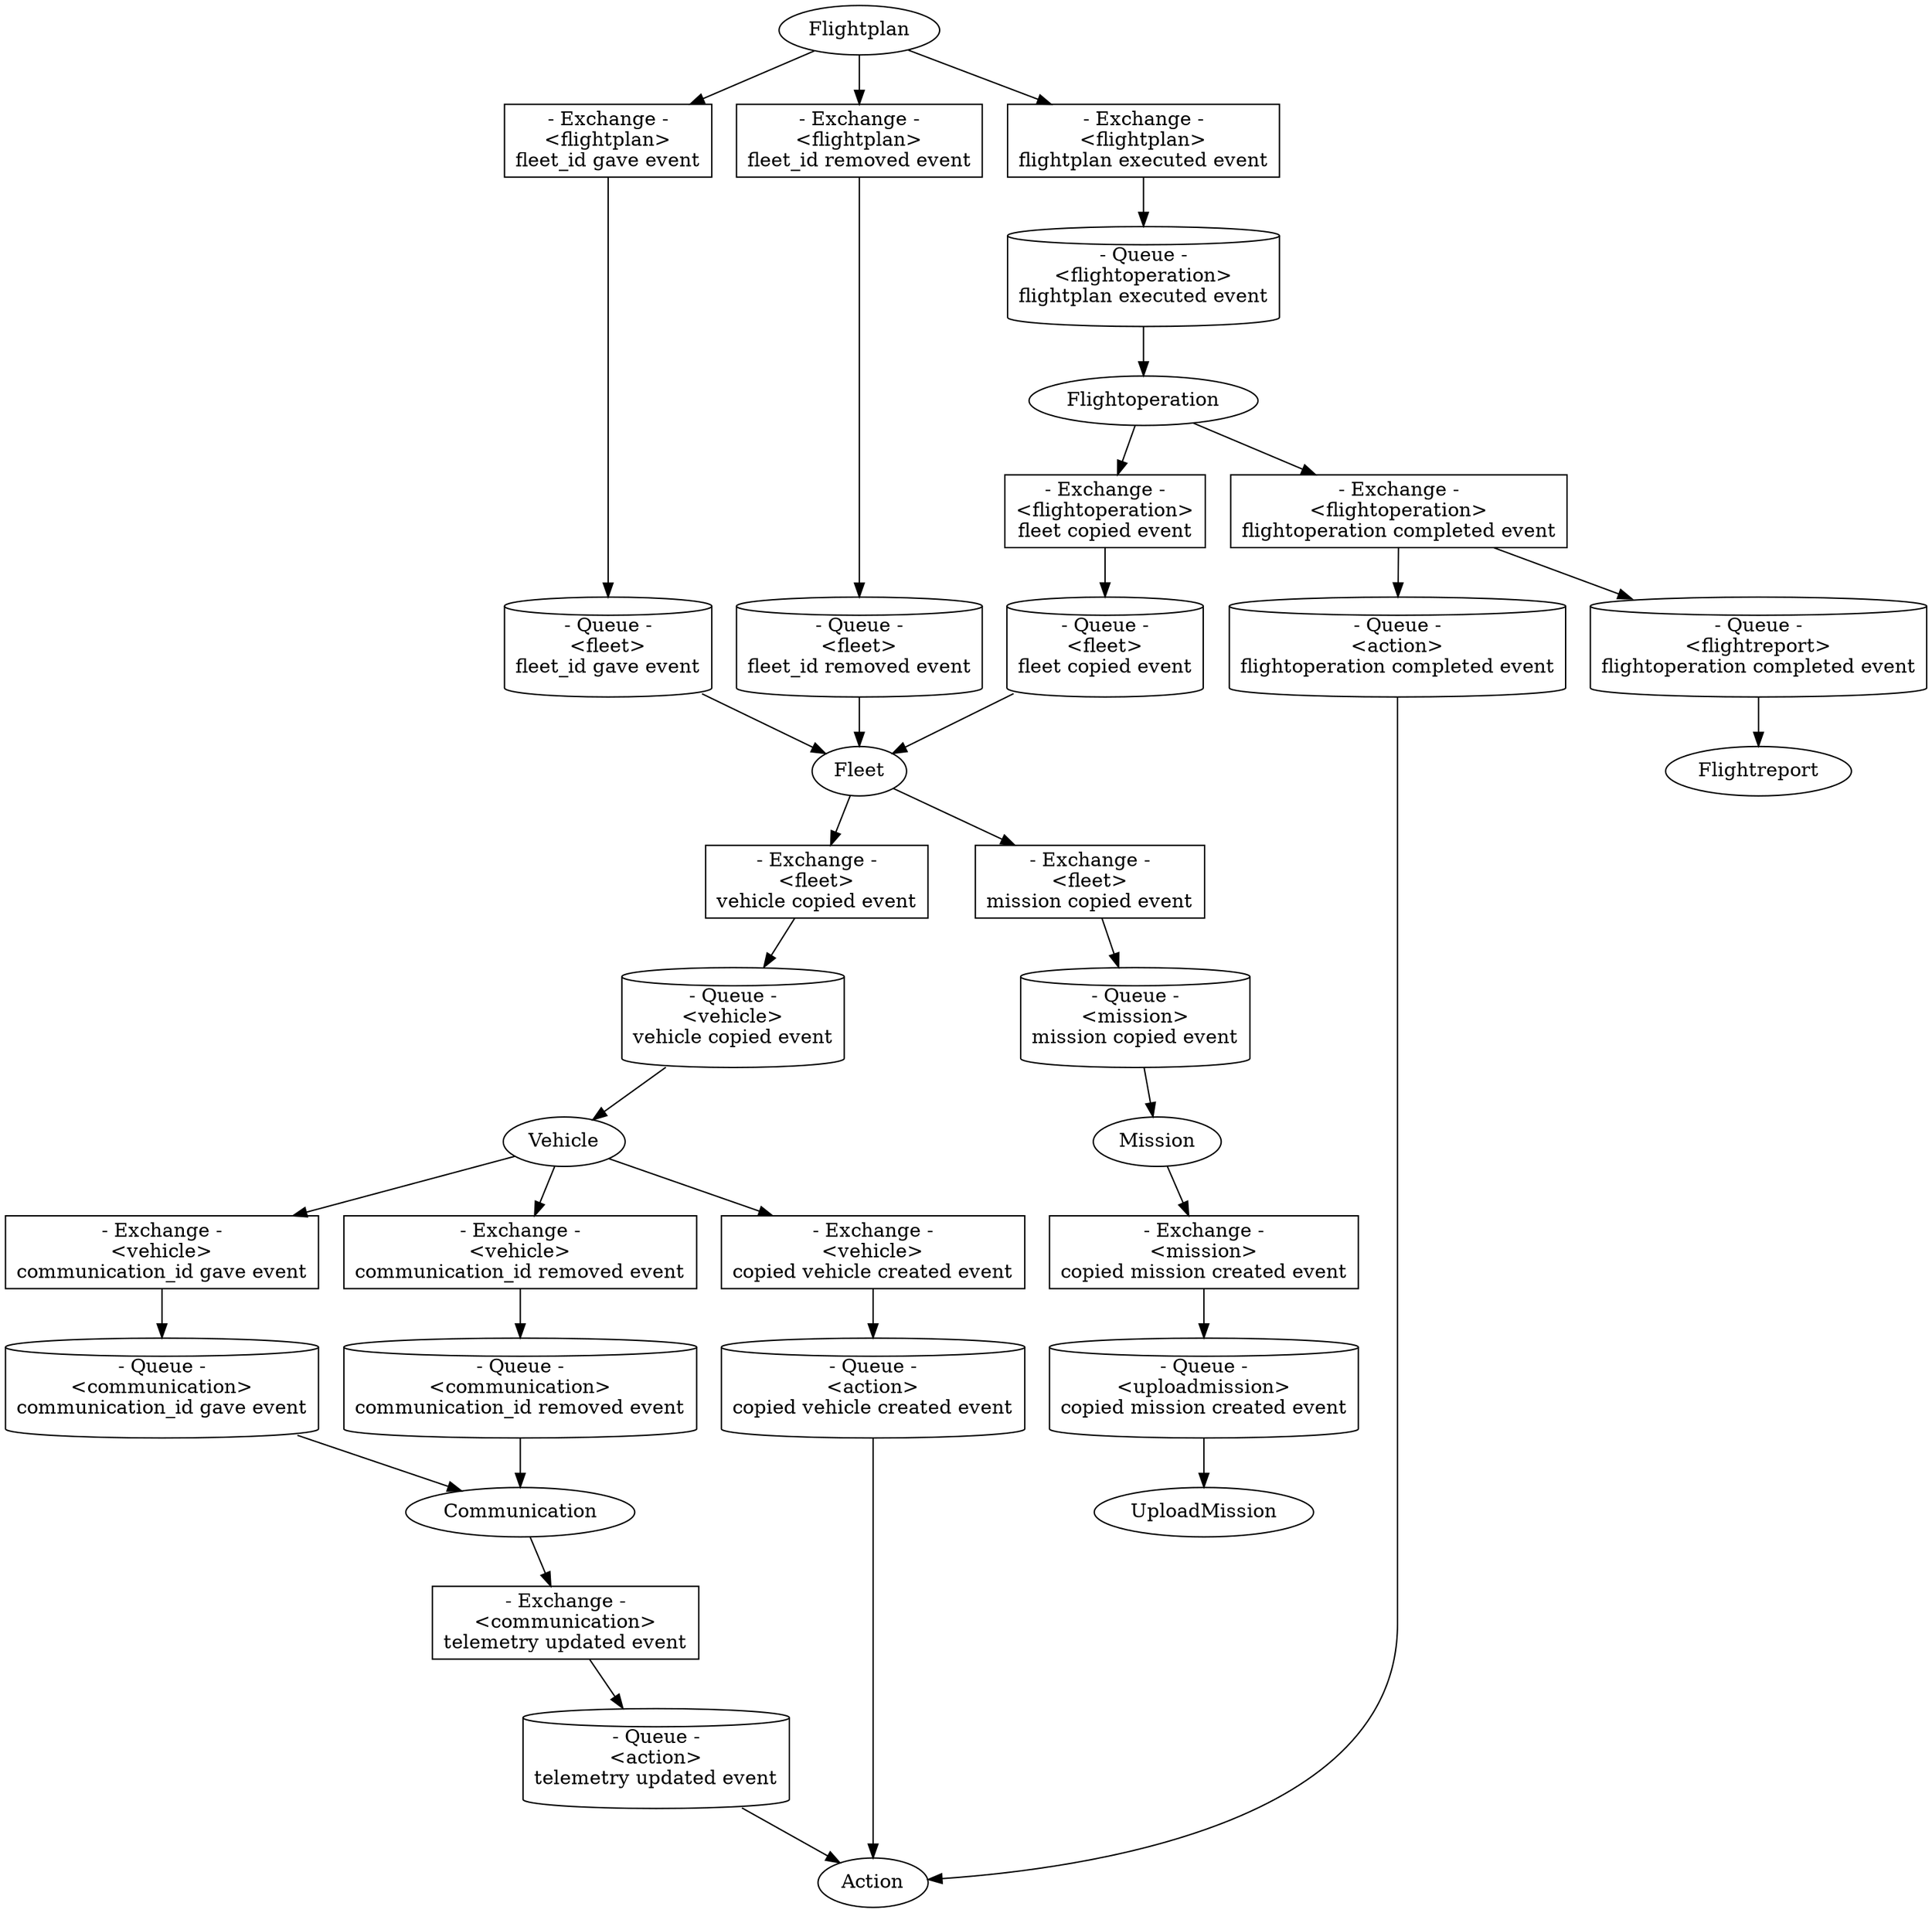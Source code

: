 // To render:
// https://dreampuf.github.io/GraphvizOnline/
digraph G {
    rankdir = TB;
    
    Vehicle [label="Vehicle"]
    VehicleExchange1 [label="- Exchange -\n<vehicle>\ncommunication_id gave event", shape=Box];
    VehicleExchange2 [label="- Exchange -\n<vehicle>\ncommunication_id removed event", shape=Box];
    VehicleExchange3 [label="- Exchange -\n<vehicle>\ncopied vehicle created event", shape=Box];
    VehicleQueue1 [label="- Queue -\n<vehicle>\nvehicle copied event", shape=cylinder];
    
    Communication [label="Communication"]
    CommunicationExchange1 [label="- Exchange -\n<communication>\ntelemetry updated event", shape=Box];
    CommunicationQueue1 [label="- Queue -\n<communication>\ncommunication_id gave event", shape=cylinder];
    CommunicationQueue2 [label="- Queue -\n<communication>\ncommunication_id removed event", shape=cylinder];

    UploadMission [label="UploadMission"]
    UploadMissionQueue1 [label="- Queue -\n<uploadmission>\ncopied mission created event", shape=cylinder];

    Action [label="Action"]
    ActionQueue1 [label="- Queue -\n<action>\ncopied vehicle created event", shape=cylinder];
    ActionQueue2 [label="- Queue -\n<action>\ntelemetry updated event", shape=cylinder];
    ActionQueue3 [label="- Queue -\n<action>\nflightoperation completed event", shape=cylinder];

    Mission [label="Mission"]
    MissionExchange1 [label="- Exchange -\n<mission>\ncopied mission created event", shape=Box];
    MissionQueue1 [label="- Queue -\n<mission>\nmission copied event", shape=cylinder];
    
    Flightplan [label="Flightplan"]
    FlightplanExchange1 [label="- Exchange -\n<flightplan>\nfleet_id gave event", shape=Box];
    FlightplanExchange2 [label="- Exchange -\n<flightplan>\nfleet_id removed event", shape=Box];
    FlightplanExchange3 [label="- Exchange -\n<flightplan>\nflightplan executed event", shape=Box];

    Fleet [label="Fleet"]
    FleetExchange1 [label="- Exchange -\n<fleet>\nvehicle copied event", shape=Box];
    FleetExchange2 [label="- Exchange -\n<fleet>\nmission copied event", shape=Box];
    FleetQueue1 [label="- Queue -\n<fleet>\nfleet_id gave event", shape=cylinder];
    FleetQueue2 [label="- Queue -\n<fleet>\nfleet_id removed event", shape=cylinder];
    FleetQueue3 [label="- Queue -\n<fleet>\nfleet copied event", shape=cylinder];

    Flightoperation [label="Flightoperation"]
    FlightoperationExchange1 [label="- Exchange -\n<flightoperation>\nfleet copied event", shape=Box];
    FlightoperationExchange2 [label="- Exchange -\n<flightoperation>\nflightoperation completed event", shape=Box];
    FlightoperationQueue1 [label="- Queue -\n<flightoperation>\nflightplan executed event", shape=cylinder];

    Flightreport [label="Flightreport"]
    FlightreportQueue1 [label="- Queue -\n<flightreport>\nflightoperation completed event", shape=cylinder];
    
    Vehicle -> VehicleExchange1;
    Vehicle -> VehicleExchange2;
    Vehicle -> VehicleExchange3;
    VehicleQueue1 -> Vehicle;
    
    Communication -> CommunicationExchange1;
    CommunicationQueue1 -> Communication;
    CommunicationQueue2 -> Communication;
    
    UploadMissionQueue1 -> UploadMission;

    Mission -> MissionExchange1
    MissionQueue1 -> Mission;
    
    Flightplan -> FlightplanExchange1;
    Flightplan -> FlightplanExchange2;
    Flightplan -> FlightplanExchange3;

    Fleet -> FleetExchange1;
    Fleet -> FleetExchange2;
    FleetQueue1 -> Fleet;
    FleetQueue2 -> Fleet;
    FleetQueue3 -> Fleet;

    ActionQueue1 -> Action;
    ActionQueue2 -> Action;
    ActionQueue3 -> Action;
    
    Flightoperation -> FlightoperationExchange1;
    Flightoperation -> FlightoperationExchange2;
    FlightoperationQueue1 -> Flightoperation;

    FlightreportQueue1 -> Flightreport;
    
    FleetExchange1 -> VehicleQueue1;

    VehicleExchange1 -> CommunicationQueue1;
    VehicleExchange2 -> CommunicationQueue2;

    MissionExchange1 -> UploadMissionQueue1;

    FleetExchange2 -> MissionQueue1;

    VehicleExchange3 -> ActionQueue1;

    CommunicationExchange1 -> ActionQueue2;

    FlightplanExchange1 -> FleetQueue1;
    FlightplanExchange2 -> FleetQueue2;
    FlightplanExchange3 -> FlightoperationQueue1;

    FlightoperationExchange1 -> FleetQueue3;
    FlightoperationExchange2 -> FlightreportQueue1;
    FlightoperationExchange2 -> ActionQueue3;

    {rank = same; FlightplanExchange1; FlightplanExchange2; FlightplanExchange3;}
    {rank = same; VehicleExchange1; VehicleExchange2; VehicleExchange3; MissionExchange1;}
    {rank = same; CommunicationQueue1; CommunicationQueue2; ActionQueue1; UploadMissionQueue1;}
    {rank = same; FlightreportQueue1; ActionQueue3; FleetQueue1; FleetQueue2; FleetQueue3;}
}